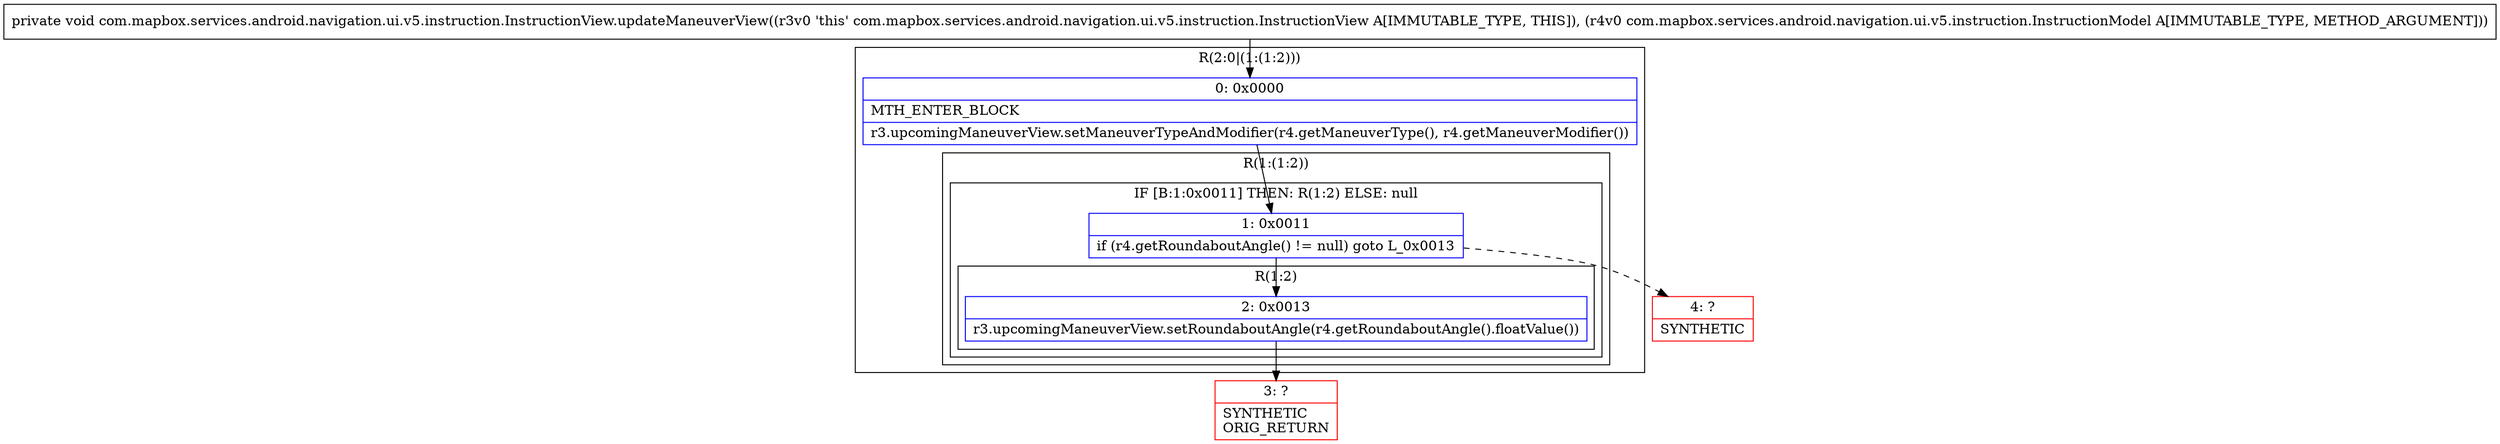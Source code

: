 digraph "CFG forcom.mapbox.services.android.navigation.ui.v5.instruction.InstructionView.updateManeuverView(Lcom\/mapbox\/services\/android\/navigation\/ui\/v5\/instruction\/InstructionModel;)V" {
subgraph cluster_Region_396464187 {
label = "R(2:0|(1:(1:2)))";
node [shape=record,color=blue];
Node_0 [shape=record,label="{0\:\ 0x0000|MTH_ENTER_BLOCK\l|r3.upcomingManeuverView.setManeuverTypeAndModifier(r4.getManeuverType(), r4.getManeuverModifier())\l}"];
subgraph cluster_Region_320731441 {
label = "R(1:(1:2))";
node [shape=record,color=blue];
subgraph cluster_IfRegion_502602135 {
label = "IF [B:1:0x0011] THEN: R(1:2) ELSE: null";
node [shape=record,color=blue];
Node_1 [shape=record,label="{1\:\ 0x0011|if (r4.getRoundaboutAngle() != null) goto L_0x0013\l}"];
subgraph cluster_Region_1913935314 {
label = "R(1:2)";
node [shape=record,color=blue];
Node_2 [shape=record,label="{2\:\ 0x0013|r3.upcomingManeuverView.setRoundaboutAngle(r4.getRoundaboutAngle().floatValue())\l}"];
}
}
}
}
Node_3 [shape=record,color=red,label="{3\:\ ?|SYNTHETIC\lORIG_RETURN\l}"];
Node_4 [shape=record,color=red,label="{4\:\ ?|SYNTHETIC\l}"];
MethodNode[shape=record,label="{private void com.mapbox.services.android.navigation.ui.v5.instruction.InstructionView.updateManeuverView((r3v0 'this' com.mapbox.services.android.navigation.ui.v5.instruction.InstructionView A[IMMUTABLE_TYPE, THIS]), (r4v0 com.mapbox.services.android.navigation.ui.v5.instruction.InstructionModel A[IMMUTABLE_TYPE, METHOD_ARGUMENT])) }"];
MethodNode -> Node_0;
Node_0 -> Node_1;
Node_1 -> Node_2;
Node_1 -> Node_4[style=dashed];
Node_2 -> Node_3;
}

